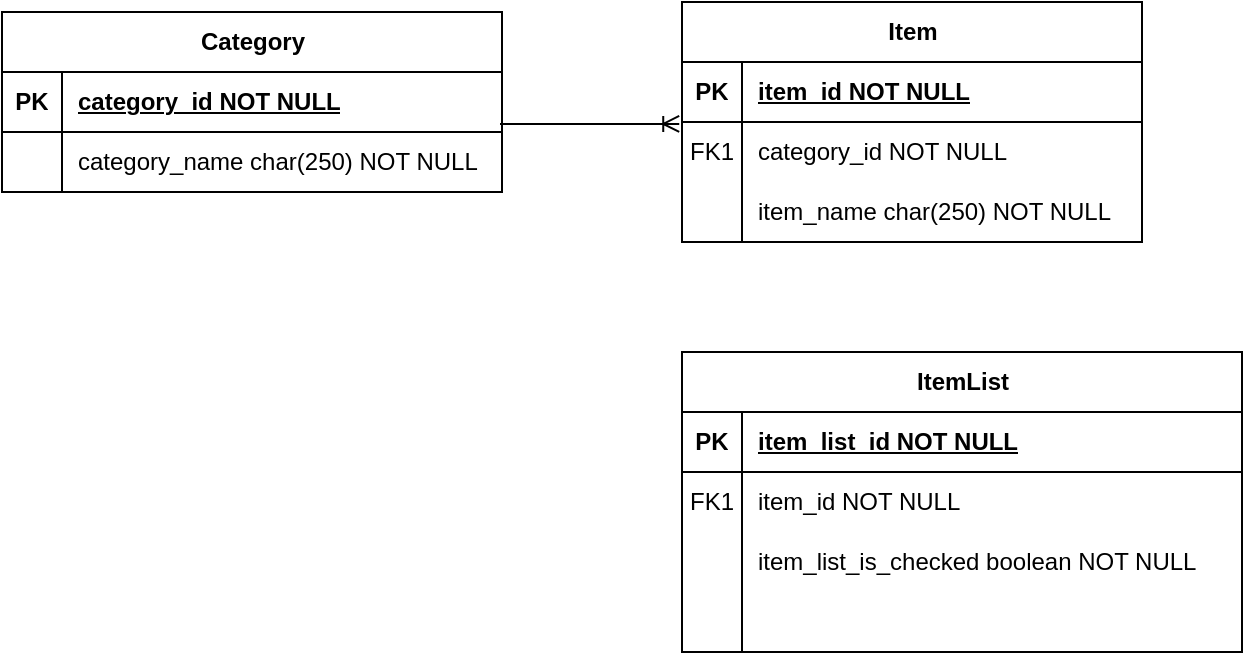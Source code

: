 <mxfile version="21.6.7" type="github">
  <diagram id="R2lEEEUBdFMjLlhIrx00" name="Page-1">
    <mxGraphModel dx="794" dy="1595" grid="1" gridSize="10" guides="1" tooltips="1" connect="1" arrows="1" fold="1" page="1" pageScale="1" pageWidth="850" pageHeight="1100" math="0" shadow="0" extFonts="Permanent Marker^https://fonts.googleapis.com/css?family=Permanent+Marker">
      <root>
        <mxCell id="0" />
        <mxCell id="1" parent="0" />
        <mxCell id="yhyRdS-AaYjBvkS6EwCr-2" value="Category" style="shape=table;startSize=30;container=1;collapsible=1;childLayout=tableLayout;fixedRows=1;rowLines=0;fontStyle=1;align=center;resizeLast=1;html=1;" vertex="1" parent="1">
          <mxGeometry x="120" y="-20" width="250" height="90" as="geometry" />
        </mxCell>
        <mxCell id="yhyRdS-AaYjBvkS6EwCr-3" value="" style="shape=tableRow;horizontal=0;startSize=0;swimlaneHead=0;swimlaneBody=0;fillColor=none;collapsible=0;dropTarget=0;points=[[0,0.5],[1,0.5]];portConstraint=eastwest;top=0;left=0;right=0;bottom=1;" vertex="1" parent="yhyRdS-AaYjBvkS6EwCr-2">
          <mxGeometry y="30" width="250" height="30" as="geometry" />
        </mxCell>
        <mxCell id="yhyRdS-AaYjBvkS6EwCr-4" value="PK" style="shape=partialRectangle;connectable=0;fillColor=none;top=0;left=0;bottom=0;right=0;fontStyle=1;overflow=hidden;whiteSpace=wrap;html=1;" vertex="1" parent="yhyRdS-AaYjBvkS6EwCr-3">
          <mxGeometry width="30" height="30" as="geometry">
            <mxRectangle width="30" height="30" as="alternateBounds" />
          </mxGeometry>
        </mxCell>
        <mxCell id="yhyRdS-AaYjBvkS6EwCr-5" value="category_id NOT NULL" style="shape=partialRectangle;connectable=0;fillColor=none;top=0;left=0;bottom=0;right=0;align=left;spacingLeft=6;fontStyle=5;overflow=hidden;whiteSpace=wrap;html=1;" vertex="1" parent="yhyRdS-AaYjBvkS6EwCr-3">
          <mxGeometry x="30" width="220" height="30" as="geometry">
            <mxRectangle width="220" height="30" as="alternateBounds" />
          </mxGeometry>
        </mxCell>
        <mxCell id="yhyRdS-AaYjBvkS6EwCr-6" value="" style="shape=tableRow;horizontal=0;startSize=0;swimlaneHead=0;swimlaneBody=0;fillColor=none;collapsible=0;dropTarget=0;points=[[0,0.5],[1,0.5]];portConstraint=eastwest;top=0;left=0;right=0;bottom=0;" vertex="1" parent="yhyRdS-AaYjBvkS6EwCr-2">
          <mxGeometry y="60" width="250" height="30" as="geometry" />
        </mxCell>
        <mxCell id="yhyRdS-AaYjBvkS6EwCr-7" value="" style="shape=partialRectangle;connectable=0;fillColor=none;top=0;left=0;bottom=0;right=0;editable=1;overflow=hidden;whiteSpace=wrap;html=1;" vertex="1" parent="yhyRdS-AaYjBvkS6EwCr-6">
          <mxGeometry width="30" height="30" as="geometry">
            <mxRectangle width="30" height="30" as="alternateBounds" />
          </mxGeometry>
        </mxCell>
        <mxCell id="yhyRdS-AaYjBvkS6EwCr-8" value="category_name char(250) NOT NULL" style="shape=partialRectangle;connectable=0;fillColor=none;top=0;left=0;bottom=0;right=0;align=left;spacingLeft=6;overflow=hidden;whiteSpace=wrap;html=1;" vertex="1" parent="yhyRdS-AaYjBvkS6EwCr-6">
          <mxGeometry x="30" width="220" height="30" as="geometry">
            <mxRectangle width="220" height="30" as="alternateBounds" />
          </mxGeometry>
        </mxCell>
        <mxCell id="yhyRdS-AaYjBvkS6EwCr-15" value="" style="edgeStyle=entityRelationEdgeStyle;fontSize=12;html=1;endArrow=ERoneToMany;rounded=0;entryX=-0.006;entryY=0.033;entryDx=0;entryDy=0;entryPerimeter=0;exitX=0.996;exitY=-0.133;exitDx=0;exitDy=0;exitPerimeter=0;" edge="1" parent="1" source="yhyRdS-AaYjBvkS6EwCr-6" target="yhyRdS-AaYjBvkS6EwCr-20">
          <mxGeometry width="100" height="100" relative="1" as="geometry">
            <mxPoint x="390" y="36" as="sourcePoint" />
            <mxPoint x="460" y="290" as="targetPoint" />
          </mxGeometry>
        </mxCell>
        <mxCell id="yhyRdS-AaYjBvkS6EwCr-16" value="Item" style="shape=table;startSize=30;container=1;collapsible=1;childLayout=tableLayout;fixedRows=1;rowLines=0;fontStyle=1;align=center;resizeLast=1;html=1;" vertex="1" parent="1">
          <mxGeometry x="460" y="-25" width="230" height="120" as="geometry" />
        </mxCell>
        <mxCell id="yhyRdS-AaYjBvkS6EwCr-17" value="" style="shape=tableRow;horizontal=0;startSize=0;swimlaneHead=0;swimlaneBody=0;fillColor=none;collapsible=0;dropTarget=0;points=[[0,0.5],[1,0.5]];portConstraint=eastwest;top=0;left=0;right=0;bottom=1;" vertex="1" parent="yhyRdS-AaYjBvkS6EwCr-16">
          <mxGeometry y="30" width="230" height="30" as="geometry" />
        </mxCell>
        <mxCell id="yhyRdS-AaYjBvkS6EwCr-18" value="PK" style="shape=partialRectangle;connectable=0;fillColor=none;top=0;left=0;bottom=0;right=0;fontStyle=1;overflow=hidden;whiteSpace=wrap;html=1;" vertex="1" parent="yhyRdS-AaYjBvkS6EwCr-17">
          <mxGeometry width="30" height="30" as="geometry">
            <mxRectangle width="30" height="30" as="alternateBounds" />
          </mxGeometry>
        </mxCell>
        <mxCell id="yhyRdS-AaYjBvkS6EwCr-19" value="item_id NOT NULL" style="shape=partialRectangle;connectable=0;fillColor=none;top=0;left=0;bottom=0;right=0;align=left;spacingLeft=6;fontStyle=5;overflow=hidden;whiteSpace=wrap;html=1;" vertex="1" parent="yhyRdS-AaYjBvkS6EwCr-17">
          <mxGeometry x="30" width="200" height="30" as="geometry">
            <mxRectangle width="200" height="30" as="alternateBounds" />
          </mxGeometry>
        </mxCell>
        <mxCell id="yhyRdS-AaYjBvkS6EwCr-20" value="" style="shape=tableRow;horizontal=0;startSize=0;swimlaneHead=0;swimlaneBody=0;fillColor=none;collapsible=0;dropTarget=0;points=[[0,0.5],[1,0.5]];portConstraint=eastwest;top=0;left=0;right=0;bottom=0;" vertex="1" parent="yhyRdS-AaYjBvkS6EwCr-16">
          <mxGeometry y="60" width="230" height="30" as="geometry" />
        </mxCell>
        <mxCell id="yhyRdS-AaYjBvkS6EwCr-21" value="FK1" style="shape=partialRectangle;connectable=0;fillColor=none;top=0;left=0;bottom=0;right=0;editable=1;overflow=hidden;whiteSpace=wrap;html=1;" vertex="1" parent="yhyRdS-AaYjBvkS6EwCr-20">
          <mxGeometry width="30" height="30" as="geometry">
            <mxRectangle width="30" height="30" as="alternateBounds" />
          </mxGeometry>
        </mxCell>
        <mxCell id="yhyRdS-AaYjBvkS6EwCr-22" value="category_id NOT NULL" style="shape=partialRectangle;connectable=0;fillColor=none;top=0;left=0;bottom=0;right=0;align=left;spacingLeft=6;overflow=hidden;whiteSpace=wrap;html=1;" vertex="1" parent="yhyRdS-AaYjBvkS6EwCr-20">
          <mxGeometry x="30" width="200" height="30" as="geometry">
            <mxRectangle width="200" height="30" as="alternateBounds" />
          </mxGeometry>
        </mxCell>
        <mxCell id="yhyRdS-AaYjBvkS6EwCr-23" value="" style="shape=tableRow;horizontal=0;startSize=0;swimlaneHead=0;swimlaneBody=0;fillColor=none;collapsible=0;dropTarget=0;points=[[0,0.5],[1,0.5]];portConstraint=eastwest;top=0;left=0;right=0;bottom=0;" vertex="1" parent="yhyRdS-AaYjBvkS6EwCr-16">
          <mxGeometry y="90" width="230" height="30" as="geometry" />
        </mxCell>
        <mxCell id="yhyRdS-AaYjBvkS6EwCr-24" value="" style="shape=partialRectangle;connectable=0;fillColor=none;top=0;left=0;bottom=0;right=0;editable=1;overflow=hidden;whiteSpace=wrap;html=1;" vertex="1" parent="yhyRdS-AaYjBvkS6EwCr-23">
          <mxGeometry width="30" height="30" as="geometry">
            <mxRectangle width="30" height="30" as="alternateBounds" />
          </mxGeometry>
        </mxCell>
        <mxCell id="yhyRdS-AaYjBvkS6EwCr-25" value="item_name char(250) NOT NULL" style="shape=partialRectangle;connectable=0;fillColor=none;top=0;left=0;bottom=0;right=0;align=left;spacingLeft=6;overflow=hidden;whiteSpace=wrap;html=1;" vertex="1" parent="yhyRdS-AaYjBvkS6EwCr-23">
          <mxGeometry x="30" width="200" height="30" as="geometry">
            <mxRectangle width="200" height="30" as="alternateBounds" />
          </mxGeometry>
        </mxCell>
        <mxCell id="yhyRdS-AaYjBvkS6EwCr-45" value="ItemList" style="shape=table;startSize=30;container=1;collapsible=1;childLayout=tableLayout;fixedRows=1;rowLines=0;fontStyle=1;align=center;resizeLast=1;html=1;" vertex="1" parent="1">
          <mxGeometry x="460" y="150" width="280" height="150" as="geometry" />
        </mxCell>
        <mxCell id="yhyRdS-AaYjBvkS6EwCr-46" value="" style="shape=tableRow;horizontal=0;startSize=0;swimlaneHead=0;swimlaneBody=0;fillColor=none;collapsible=0;dropTarget=0;points=[[0,0.5],[1,0.5]];portConstraint=eastwest;top=0;left=0;right=0;bottom=1;" vertex="1" parent="yhyRdS-AaYjBvkS6EwCr-45">
          <mxGeometry y="30" width="280" height="30" as="geometry" />
        </mxCell>
        <mxCell id="yhyRdS-AaYjBvkS6EwCr-47" value="PK" style="shape=partialRectangle;connectable=0;fillColor=none;top=0;left=0;bottom=0;right=0;fontStyle=1;overflow=hidden;whiteSpace=wrap;html=1;" vertex="1" parent="yhyRdS-AaYjBvkS6EwCr-46">
          <mxGeometry width="30" height="30" as="geometry">
            <mxRectangle width="30" height="30" as="alternateBounds" />
          </mxGeometry>
        </mxCell>
        <mxCell id="yhyRdS-AaYjBvkS6EwCr-48" value="item_list_id NOT NULL" style="shape=partialRectangle;connectable=0;fillColor=none;top=0;left=0;bottom=0;right=0;align=left;spacingLeft=6;fontStyle=5;overflow=hidden;whiteSpace=wrap;html=1;" vertex="1" parent="yhyRdS-AaYjBvkS6EwCr-46">
          <mxGeometry x="30" width="250" height="30" as="geometry">
            <mxRectangle width="250" height="30" as="alternateBounds" />
          </mxGeometry>
        </mxCell>
        <mxCell id="yhyRdS-AaYjBvkS6EwCr-49" value="" style="shape=tableRow;horizontal=0;startSize=0;swimlaneHead=0;swimlaneBody=0;fillColor=none;collapsible=0;dropTarget=0;points=[[0,0.5],[1,0.5]];portConstraint=eastwest;top=0;left=0;right=0;bottom=0;" vertex="1" parent="yhyRdS-AaYjBvkS6EwCr-45">
          <mxGeometry y="60" width="280" height="30" as="geometry" />
        </mxCell>
        <mxCell id="yhyRdS-AaYjBvkS6EwCr-50" value="FK1" style="shape=partialRectangle;connectable=0;fillColor=none;top=0;left=0;bottom=0;right=0;editable=1;overflow=hidden;whiteSpace=wrap;html=1;" vertex="1" parent="yhyRdS-AaYjBvkS6EwCr-49">
          <mxGeometry width="30" height="30" as="geometry">
            <mxRectangle width="30" height="30" as="alternateBounds" />
          </mxGeometry>
        </mxCell>
        <mxCell id="yhyRdS-AaYjBvkS6EwCr-51" value="item_id NOT NULL" style="shape=partialRectangle;connectable=0;fillColor=none;top=0;left=0;bottom=0;right=0;align=left;spacingLeft=6;overflow=hidden;whiteSpace=wrap;html=1;" vertex="1" parent="yhyRdS-AaYjBvkS6EwCr-49">
          <mxGeometry x="30" width="250" height="30" as="geometry">
            <mxRectangle width="250" height="30" as="alternateBounds" />
          </mxGeometry>
        </mxCell>
        <mxCell id="yhyRdS-AaYjBvkS6EwCr-52" value="" style="shape=tableRow;horizontal=0;startSize=0;swimlaneHead=0;swimlaneBody=0;fillColor=none;collapsible=0;dropTarget=0;points=[[0,0.5],[1,0.5]];portConstraint=eastwest;top=0;left=0;right=0;bottom=0;" vertex="1" parent="yhyRdS-AaYjBvkS6EwCr-45">
          <mxGeometry y="90" width="280" height="30" as="geometry" />
        </mxCell>
        <mxCell id="yhyRdS-AaYjBvkS6EwCr-53" value="" style="shape=partialRectangle;connectable=0;fillColor=none;top=0;left=0;bottom=0;right=0;editable=1;overflow=hidden;whiteSpace=wrap;html=1;" vertex="1" parent="yhyRdS-AaYjBvkS6EwCr-52">
          <mxGeometry width="30" height="30" as="geometry">
            <mxRectangle width="30" height="30" as="alternateBounds" />
          </mxGeometry>
        </mxCell>
        <mxCell id="yhyRdS-AaYjBvkS6EwCr-54" value="item_list_is_checked boolean NOT NULL" style="shape=partialRectangle;connectable=0;fillColor=none;top=0;left=0;bottom=0;right=0;align=left;spacingLeft=6;overflow=hidden;whiteSpace=wrap;html=1;" vertex="1" parent="yhyRdS-AaYjBvkS6EwCr-52">
          <mxGeometry x="30" width="250" height="30" as="geometry">
            <mxRectangle width="250" height="30" as="alternateBounds" />
          </mxGeometry>
        </mxCell>
        <mxCell id="yhyRdS-AaYjBvkS6EwCr-55" value="" style="shape=tableRow;horizontal=0;startSize=0;swimlaneHead=0;swimlaneBody=0;fillColor=none;collapsible=0;dropTarget=0;points=[[0,0.5],[1,0.5]];portConstraint=eastwest;top=0;left=0;right=0;bottom=0;" vertex="1" parent="yhyRdS-AaYjBvkS6EwCr-45">
          <mxGeometry y="120" width="280" height="30" as="geometry" />
        </mxCell>
        <mxCell id="yhyRdS-AaYjBvkS6EwCr-56" value="" style="shape=partialRectangle;connectable=0;fillColor=none;top=0;left=0;bottom=0;right=0;editable=1;overflow=hidden;whiteSpace=wrap;html=1;" vertex="1" parent="yhyRdS-AaYjBvkS6EwCr-55">
          <mxGeometry width="30" height="30" as="geometry">
            <mxRectangle width="30" height="30" as="alternateBounds" />
          </mxGeometry>
        </mxCell>
        <mxCell id="yhyRdS-AaYjBvkS6EwCr-57" value="" style="shape=partialRectangle;connectable=0;fillColor=none;top=0;left=0;bottom=0;right=0;align=left;spacingLeft=6;overflow=hidden;whiteSpace=wrap;html=1;" vertex="1" parent="yhyRdS-AaYjBvkS6EwCr-55">
          <mxGeometry x="30" width="250" height="30" as="geometry">
            <mxRectangle width="250" height="30" as="alternateBounds" />
          </mxGeometry>
        </mxCell>
      </root>
    </mxGraphModel>
  </diagram>
</mxfile>

